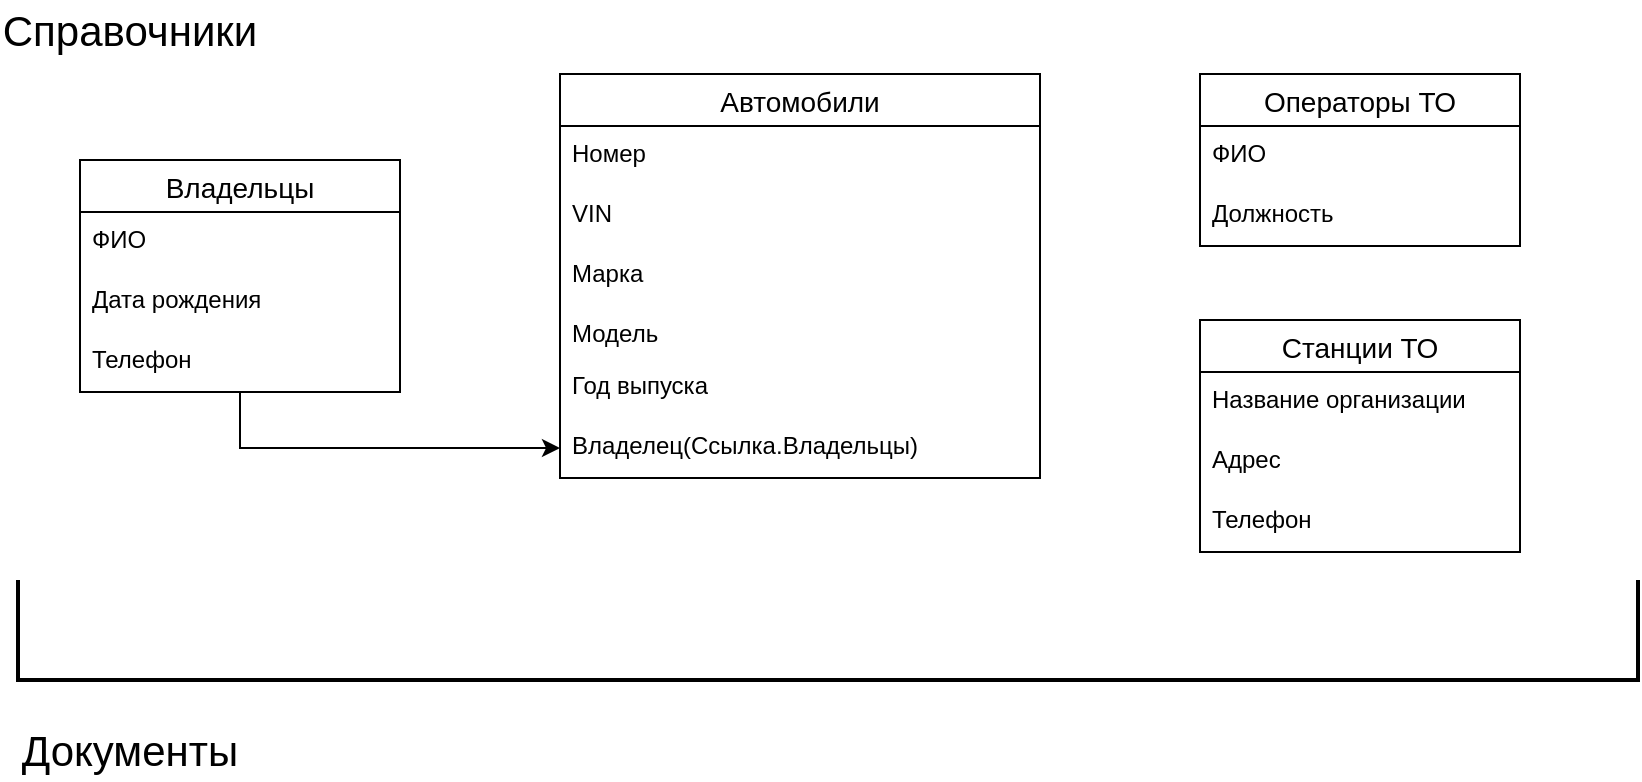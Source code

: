 <mxfile version="26.2.12">
  <diagram name="Страница — 1" id="ZKCRLamcq6orYJLecXsb">
    <mxGraphModel dx="1044" dy="619" grid="1" gridSize="10" guides="1" tooltips="1" connect="1" arrows="1" fold="1" page="1" pageScale="1" pageWidth="827" pageHeight="1169" math="0" shadow="0">
      <root>
        <mxCell id="0" />
        <mxCell id="1" parent="0" />
        <mxCell id="UqizL7osx7dB-_0weBAN-3" value="Справочники" style="text;html=1;align=center;verticalAlign=middle;whiteSpace=wrap;rounded=0;fontSize=21;" vertex="1" parent="1">
          <mxGeometry width="130" height="30" as="geometry" />
        </mxCell>
        <mxCell id="UqizL7osx7dB-_0weBAN-15" value="Автомобили" style="swimlane;fontStyle=0;childLayout=stackLayout;horizontal=1;startSize=26;horizontalStack=0;resizeParent=1;resizeParentMax=0;resizeLast=0;collapsible=1;marginBottom=0;align=center;fontSize=14;" vertex="1" parent="1">
          <mxGeometry x="280" y="37" width="240" height="202" as="geometry" />
        </mxCell>
        <mxCell id="UqizL7osx7dB-_0weBAN-16" value="Номер" style="text;strokeColor=none;fillColor=none;spacingLeft=4;spacingRight=4;overflow=hidden;rotatable=0;points=[[0,0.5],[1,0.5]];portConstraint=eastwest;fontSize=12;whiteSpace=wrap;html=1;" vertex="1" parent="UqizL7osx7dB-_0weBAN-15">
          <mxGeometry y="26" width="240" height="30" as="geometry" />
        </mxCell>
        <mxCell id="UqizL7osx7dB-_0weBAN-17" value="VIN" style="text;strokeColor=none;fillColor=none;spacingLeft=4;spacingRight=4;overflow=hidden;rotatable=0;points=[[0,0.5],[1,0.5]];portConstraint=eastwest;fontSize=12;whiteSpace=wrap;html=1;" vertex="1" parent="UqizL7osx7dB-_0weBAN-15">
          <mxGeometry y="56" width="240" height="30" as="geometry" />
        </mxCell>
        <mxCell id="UqizL7osx7dB-_0weBAN-18" value="Марка" style="text;strokeColor=none;fillColor=none;spacingLeft=4;spacingRight=4;overflow=hidden;rotatable=0;points=[[0,0.5],[1,0.5]];portConstraint=eastwest;fontSize=12;whiteSpace=wrap;html=1;" vertex="1" parent="UqizL7osx7dB-_0weBAN-15">
          <mxGeometry y="86" width="240" height="30" as="geometry" />
        </mxCell>
        <mxCell id="UqizL7osx7dB-_0weBAN-19" value="Модель" style="text;strokeColor=none;fillColor=none;spacingLeft=4;spacingRight=4;overflow=hidden;rotatable=0;points=[[0,0.5],[1,0.5]];portConstraint=eastwest;fontSize=12;whiteSpace=wrap;html=1;" vertex="1" parent="UqizL7osx7dB-_0weBAN-15">
          <mxGeometry y="116" width="240" height="26" as="geometry" />
        </mxCell>
        <mxCell id="UqizL7osx7dB-_0weBAN-20" value="Год выпуска" style="text;strokeColor=none;fillColor=none;spacingLeft=4;spacingRight=4;overflow=hidden;rotatable=0;points=[[0,0.5],[1,0.5]];portConstraint=eastwest;fontSize=12;whiteSpace=wrap;html=1;" vertex="1" parent="UqizL7osx7dB-_0weBAN-15">
          <mxGeometry y="142" width="240" height="30" as="geometry" />
        </mxCell>
        <mxCell id="UqizL7osx7dB-_0weBAN-21" value="Владелец(Ссылка.Владельцы)" style="text;strokeColor=none;fillColor=none;spacingLeft=4;spacingRight=4;overflow=hidden;rotatable=0;points=[[0,0.5],[1,0.5]];portConstraint=eastwest;fontSize=12;whiteSpace=wrap;html=1;" vertex="1" parent="UqizL7osx7dB-_0weBAN-15">
          <mxGeometry y="172" width="240" height="30" as="geometry" />
        </mxCell>
        <mxCell id="UqizL7osx7dB-_0weBAN-26" style="edgeStyle=orthogonalEdgeStyle;rounded=0;orthogonalLoop=1;jettySize=auto;html=1;" edge="1" parent="1" source="UqizL7osx7dB-_0weBAN-22" target="UqizL7osx7dB-_0weBAN-21">
          <mxGeometry relative="1" as="geometry" />
        </mxCell>
        <mxCell id="UqizL7osx7dB-_0weBAN-22" value="Владельцы" style="swimlane;fontStyle=0;childLayout=stackLayout;horizontal=1;startSize=26;horizontalStack=0;resizeParent=1;resizeParentMax=0;resizeLast=0;collapsible=1;marginBottom=0;align=center;fontSize=14;" vertex="1" parent="1">
          <mxGeometry x="40" y="80" width="160" height="116" as="geometry" />
        </mxCell>
        <mxCell id="UqizL7osx7dB-_0weBAN-23" value="ФИО" style="text;strokeColor=none;fillColor=none;spacingLeft=4;spacingRight=4;overflow=hidden;rotatable=0;points=[[0,0.5],[1,0.5]];portConstraint=eastwest;fontSize=12;whiteSpace=wrap;html=1;" vertex="1" parent="UqizL7osx7dB-_0weBAN-22">
          <mxGeometry y="26" width="160" height="30" as="geometry" />
        </mxCell>
        <mxCell id="UqizL7osx7dB-_0weBAN-24" value="Дата рождения" style="text;strokeColor=none;fillColor=none;spacingLeft=4;spacingRight=4;overflow=hidden;rotatable=0;points=[[0,0.5],[1,0.5]];portConstraint=eastwest;fontSize=12;whiteSpace=wrap;html=1;" vertex="1" parent="UqizL7osx7dB-_0weBAN-22">
          <mxGeometry y="56" width="160" height="30" as="geometry" />
        </mxCell>
        <mxCell id="UqizL7osx7dB-_0weBAN-25" value="Телефон" style="text;strokeColor=none;fillColor=none;spacingLeft=4;spacingRight=4;overflow=hidden;rotatable=0;points=[[0,0.5],[1,0.5]];portConstraint=eastwest;fontSize=12;whiteSpace=wrap;html=1;" vertex="1" parent="UqizL7osx7dB-_0weBAN-22">
          <mxGeometry y="86" width="160" height="30" as="geometry" />
        </mxCell>
        <mxCell id="UqizL7osx7dB-_0weBAN-27" value="Операторы ТО" style="swimlane;fontStyle=0;childLayout=stackLayout;horizontal=1;startSize=26;horizontalStack=0;resizeParent=1;resizeParentMax=0;resizeLast=0;collapsible=1;marginBottom=0;align=center;fontSize=14;" vertex="1" parent="1">
          <mxGeometry x="600" y="37" width="160" height="86" as="geometry" />
        </mxCell>
        <mxCell id="UqizL7osx7dB-_0weBAN-29" value="ФИО" style="text;strokeColor=none;fillColor=none;spacingLeft=4;spacingRight=4;overflow=hidden;rotatable=0;points=[[0,0.5],[1,0.5]];portConstraint=eastwest;fontSize=12;whiteSpace=wrap;html=1;" vertex="1" parent="UqizL7osx7dB-_0weBAN-27">
          <mxGeometry y="26" width="160" height="30" as="geometry" />
        </mxCell>
        <mxCell id="UqizL7osx7dB-_0weBAN-30" value="Должность" style="text;strokeColor=none;fillColor=none;spacingLeft=4;spacingRight=4;overflow=hidden;rotatable=0;points=[[0,0.5],[1,0.5]];portConstraint=eastwest;fontSize=12;whiteSpace=wrap;html=1;" vertex="1" parent="UqizL7osx7dB-_0weBAN-27">
          <mxGeometry y="56" width="160" height="30" as="geometry" />
        </mxCell>
        <mxCell id="UqizL7osx7dB-_0weBAN-33" value="Станции ТО" style="swimlane;fontStyle=0;childLayout=stackLayout;horizontal=1;startSize=26;horizontalStack=0;resizeParent=1;resizeParentMax=0;resizeLast=0;collapsible=1;marginBottom=0;align=center;fontSize=14;" vertex="1" parent="1">
          <mxGeometry x="600" y="160" width="160" height="116" as="geometry" />
        </mxCell>
        <mxCell id="UqizL7osx7dB-_0weBAN-34" value="Название организации" style="text;strokeColor=none;fillColor=none;spacingLeft=4;spacingRight=4;overflow=hidden;rotatable=0;points=[[0,0.5],[1,0.5]];portConstraint=eastwest;fontSize=12;whiteSpace=wrap;html=1;" vertex="1" parent="UqizL7osx7dB-_0weBAN-33">
          <mxGeometry y="26" width="160" height="30" as="geometry" />
        </mxCell>
        <mxCell id="UqizL7osx7dB-_0weBAN-35" value="Адрес" style="text;strokeColor=none;fillColor=none;spacingLeft=4;spacingRight=4;overflow=hidden;rotatable=0;points=[[0,0.5],[1,0.5]];portConstraint=eastwest;fontSize=12;whiteSpace=wrap;html=1;" vertex="1" parent="UqizL7osx7dB-_0weBAN-33">
          <mxGeometry y="56" width="160" height="30" as="geometry" />
        </mxCell>
        <mxCell id="UqizL7osx7dB-_0weBAN-36" value="Телефон" style="text;strokeColor=none;fillColor=none;spacingLeft=4;spacingRight=4;overflow=hidden;rotatable=0;points=[[0,0.5],[1,0.5]];portConstraint=eastwest;fontSize=12;whiteSpace=wrap;html=1;" vertex="1" parent="UqizL7osx7dB-_0weBAN-33">
          <mxGeometry y="86" width="160" height="30" as="geometry" />
        </mxCell>
        <mxCell id="UqizL7osx7dB-_0weBAN-37" value="" style="strokeWidth=2;html=1;shape=mxgraph.flowchart.annotation_1;align=left;pointerEvents=1;direction=north;" vertex="1" parent="1">
          <mxGeometry x="9" y="290" width="810" height="50" as="geometry" />
        </mxCell>
        <mxCell id="UqizL7osx7dB-_0weBAN-39" value="Документы" style="text;html=1;align=center;verticalAlign=middle;whiteSpace=wrap;rounded=0;fontSize=21;" vertex="1" parent="1">
          <mxGeometry y="360" width="130" height="30" as="geometry" />
        </mxCell>
      </root>
    </mxGraphModel>
  </diagram>
</mxfile>
